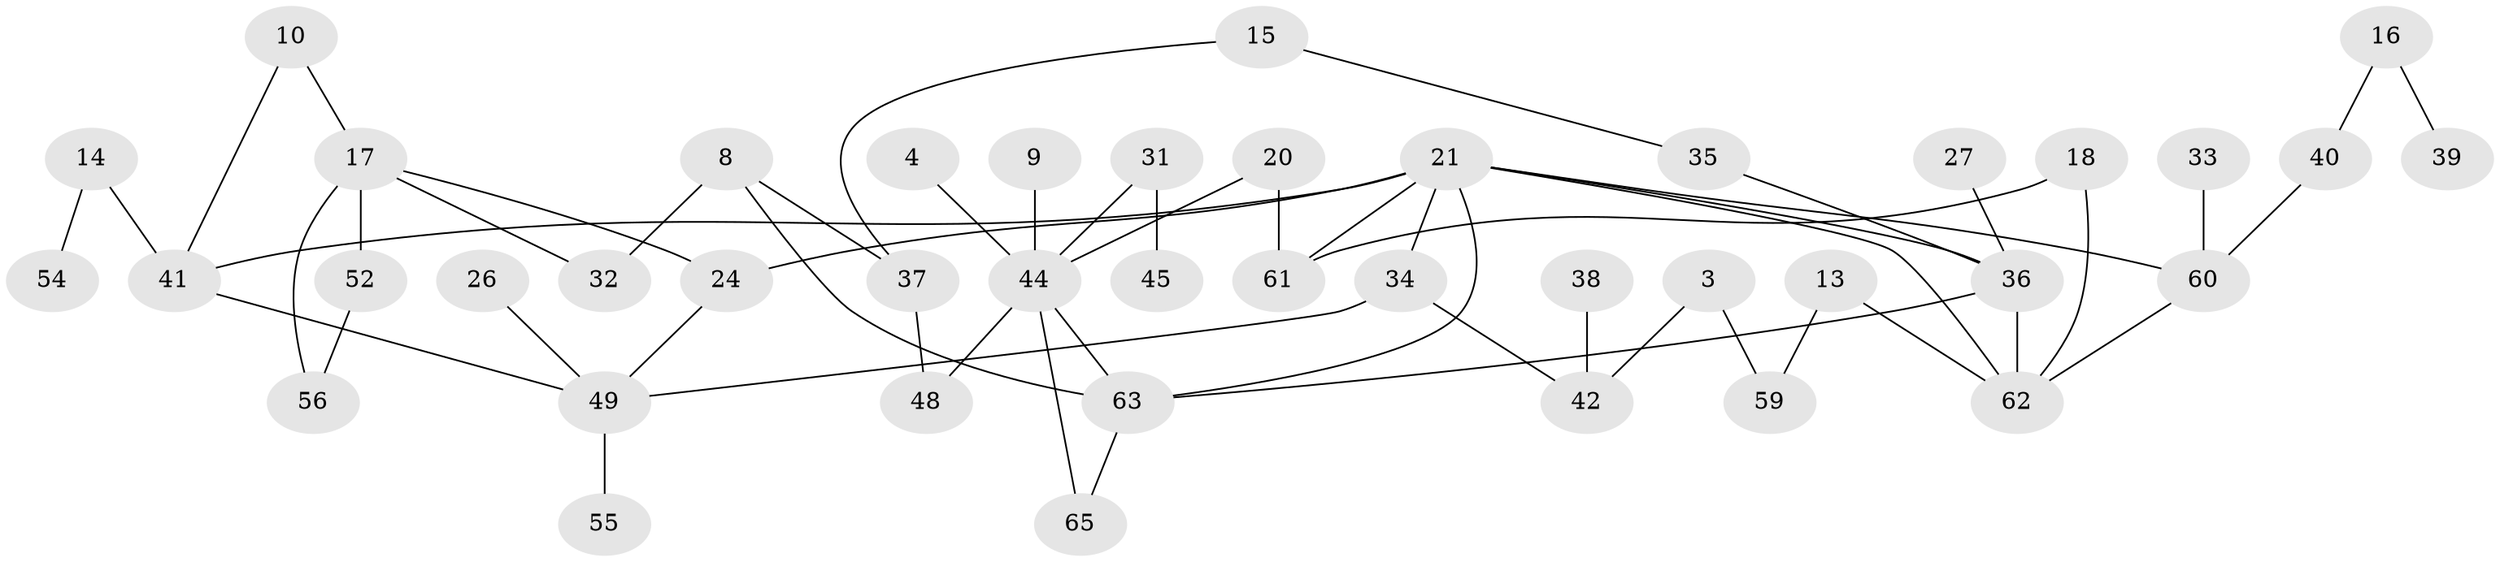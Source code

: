 // original degree distribution, {3: 0.21212121212121213, 0: 0.16666666666666666, 2: 0.30303030303030304, 5: 0.030303030303030304, 1: 0.23484848484848486, 4: 0.03787878787878788, 7: 0.007575757575757576, 6: 0.007575757575757576}
// Generated by graph-tools (version 1.1) at 2025/00/03/09/25 03:00:54]
// undirected, 42 vertices, 55 edges
graph export_dot {
graph [start="1"]
  node [color=gray90,style=filled];
  3;
  4;
  8;
  9;
  10;
  13;
  14;
  15;
  16;
  17;
  18;
  20;
  21;
  24;
  26;
  27;
  31;
  32;
  33;
  34;
  35;
  36;
  37;
  38;
  39;
  40;
  41;
  42;
  44;
  45;
  48;
  49;
  52;
  54;
  55;
  56;
  59;
  60;
  61;
  62;
  63;
  65;
  3 -- 42 [weight=1.0];
  3 -- 59 [weight=1.0];
  4 -- 44 [weight=1.0];
  8 -- 32 [weight=1.0];
  8 -- 37 [weight=1.0];
  8 -- 63 [weight=1.0];
  9 -- 44 [weight=1.0];
  10 -- 17 [weight=1.0];
  10 -- 41 [weight=1.0];
  13 -- 59 [weight=1.0];
  13 -- 62 [weight=1.0];
  14 -- 41 [weight=1.0];
  14 -- 54 [weight=1.0];
  15 -- 35 [weight=1.0];
  15 -- 37 [weight=1.0];
  16 -- 39 [weight=1.0];
  16 -- 40 [weight=1.0];
  17 -- 24 [weight=1.0];
  17 -- 32 [weight=1.0];
  17 -- 52 [weight=1.0];
  17 -- 56 [weight=1.0];
  18 -- 61 [weight=1.0];
  18 -- 62 [weight=1.0];
  20 -- 44 [weight=1.0];
  20 -- 61 [weight=1.0];
  21 -- 24 [weight=1.0];
  21 -- 34 [weight=1.0];
  21 -- 36 [weight=1.0];
  21 -- 41 [weight=1.0];
  21 -- 60 [weight=1.0];
  21 -- 61 [weight=1.0];
  21 -- 62 [weight=1.0];
  21 -- 63 [weight=1.0];
  24 -- 49 [weight=1.0];
  26 -- 49 [weight=1.0];
  27 -- 36 [weight=1.0];
  31 -- 44 [weight=1.0];
  31 -- 45 [weight=1.0];
  33 -- 60 [weight=1.0];
  34 -- 42 [weight=1.0];
  34 -- 49 [weight=1.0];
  35 -- 36 [weight=1.0];
  36 -- 62 [weight=1.0];
  36 -- 63 [weight=1.0];
  37 -- 48 [weight=1.0];
  38 -- 42 [weight=1.0];
  40 -- 60 [weight=1.0];
  41 -- 49 [weight=1.0];
  44 -- 48 [weight=1.0];
  44 -- 63 [weight=1.0];
  44 -- 65 [weight=1.0];
  49 -- 55 [weight=1.0];
  52 -- 56 [weight=1.0];
  60 -- 62 [weight=1.0];
  63 -- 65 [weight=1.0];
}
